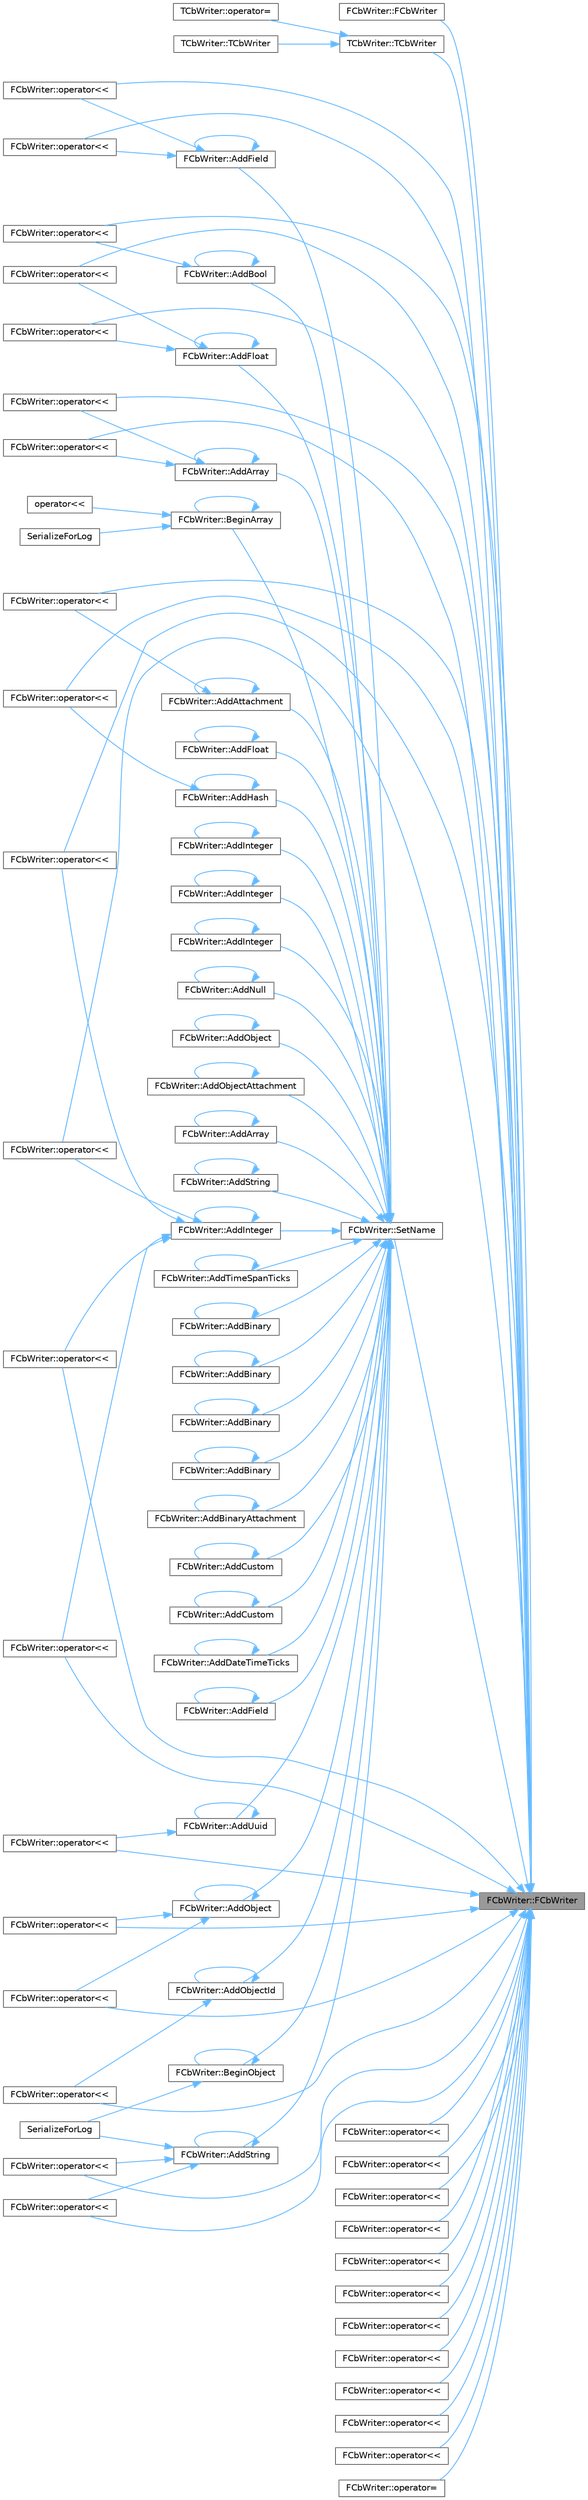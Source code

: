 digraph "FCbWriter::FCbWriter"
{
 // INTERACTIVE_SVG=YES
 // LATEX_PDF_SIZE
  bgcolor="transparent";
  edge [fontname=Helvetica,fontsize=10,labelfontname=Helvetica,labelfontsize=10];
  node [fontname=Helvetica,fontsize=10,shape=box,height=0.2,width=0.4];
  rankdir="RL";
  Node1 [id="Node000001",label="FCbWriter::FCbWriter",height=0.2,width=0.4,color="gray40", fillcolor="grey60", style="filled", fontcolor="black",tooltip=" "];
  Node1 -> Node2 [id="edge1_Node000001_Node000002",dir="back",color="steelblue1",style="solid",tooltip=" "];
  Node2 [id="Node000002",label="FCbWriter::FCbWriter",height=0.2,width=0.4,color="grey40", fillcolor="white", style="filled",URL="$dc/d63/classFCbWriter.html#a72109d11d1a66eb0aa044a43922f1386",tooltip=" "];
  Node1 -> Node3 [id="edge2_Node000001_Node000003",dir="back",color="steelblue1",style="solid",tooltip=" "];
  Node3 [id="Node000003",label="TCbWriter::TCbWriter",height=0.2,width=0.4,color="grey40", fillcolor="white", style="filled",URL="$df/d60/classTCbWriter.html#a66ee88d6eb464981d75deb3b3c006f4c",tooltip=" "];
  Node3 -> Node4 [id="edge3_Node000003_Node000004",dir="back",color="steelblue1",style="solid",tooltip=" "];
  Node4 [id="Node000004",label="TCbWriter::TCbWriter",height=0.2,width=0.4,color="grey40", fillcolor="white", style="filled",URL="$df/d60/classTCbWriter.html#ad2f22d3383fe42eb409328c09e53306c",tooltip=" "];
  Node3 -> Node5 [id="edge4_Node000003_Node000005",dir="back",color="steelblue1",style="solid",tooltip=" "];
  Node5 [id="Node000005",label="TCbWriter::operator=",height=0.2,width=0.4,color="grey40", fillcolor="white", style="filled",URL="$df/d60/classTCbWriter.html#a74ff329b6293db7cec5cc96c0d4e13cc",tooltip=" "];
  Node1 -> Node6 [id="edge5_Node000001_Node000006",dir="back",color="steelblue1",style="solid",tooltip=" "];
  Node6 [id="Node000006",label="FCbWriter::operator\<\<",height=0.2,width=0.4,color="grey40", fillcolor="white", style="filled",URL="$dc/d63/classFCbWriter.html#a9f7185df287af9c6cf93f29183c25b96",tooltip=" "];
  Node1 -> Node7 [id="edge6_Node000001_Node000007",dir="back",color="steelblue1",style="solid",tooltip=" "];
  Node7 [id="Node000007",label="FCbWriter::operator\<\<",height=0.2,width=0.4,color="grey40", fillcolor="white", style="filled",URL="$dc/d63/classFCbWriter.html#a03a1e247918d4840bb488cff7baf3e25",tooltip="Write the field name if valid in this state, otherwise write the string value."];
  Node1 -> Node8 [id="edge7_Node000001_Node000008",dir="back",color="steelblue1",style="solid",tooltip=" "];
  Node8 [id="Node000008",label="FCbWriter::operator\<\<",height=0.2,width=0.4,color="grey40", fillcolor="white", style="filled",URL="$dc/d63/classFCbWriter.html#a7b07eb77c2d0f51773c052333164d1b0",tooltip=" "];
  Node1 -> Node9 [id="edge8_Node000001_Node000009",dir="back",color="steelblue1",style="solid",tooltip=" "];
  Node9 [id="Node000009",label="FCbWriter::operator\<\<",height=0.2,width=0.4,color="grey40", fillcolor="white", style="filled",URL="$dc/d63/classFCbWriter.html#af092bef6838f6669145985bbe31fa268",tooltip=" "];
  Node1 -> Node10 [id="edge9_Node000001_Node000010",dir="back",color="steelblue1",style="solid",tooltip=" "];
  Node10 [id="Node000010",label="FCbWriter::operator\<\<",height=0.2,width=0.4,color="grey40", fillcolor="white", style="filled",URL="$dc/d63/classFCbWriter.html#a76e97e13b868de230ac1c9f25ce6b863",tooltip=" "];
  Node1 -> Node11 [id="edge10_Node000001_Node000011",dir="back",color="steelblue1",style="solid",tooltip=" "];
  Node11 [id="Node000011",label="FCbWriter::operator\<\<",height=0.2,width=0.4,color="grey40", fillcolor="white", style="filled",URL="$dc/d63/classFCbWriter.html#a53387be8b3ed57ef751dc92d11443437",tooltip=" "];
  Node1 -> Node12 [id="edge11_Node000001_Node000012",dir="back",color="steelblue1",style="solid",tooltip=" "];
  Node12 [id="Node000012",label="FCbWriter::operator\<\<",height=0.2,width=0.4,color="grey40", fillcolor="white", style="filled",URL="$dc/d63/classFCbWriter.html#abc7639397e6774f5b937078fb43b39f6",tooltip=" "];
  Node1 -> Node13 [id="edge12_Node000001_Node000013",dir="back",color="steelblue1",style="solid",tooltip=" "];
  Node13 [id="Node000013",label="FCbWriter::operator\<\<",height=0.2,width=0.4,color="grey40", fillcolor="white", style="filled",URL="$dc/d63/classFCbWriter.html#a34f26d9cf5a2c31f5043b8cadfa3ffa9",tooltip=" "];
  Node1 -> Node14 [id="edge13_Node000001_Node000014",dir="back",color="steelblue1",style="solid",tooltip=" "];
  Node14 [id="Node000014",label="FCbWriter::operator\<\<",height=0.2,width=0.4,color="grey40", fillcolor="white", style="filled",URL="$dc/d63/classFCbWriter.html#a7d40d3ff5ca086f91e5e73e8345bf385",tooltip=" "];
  Node1 -> Node15 [id="edge14_Node000001_Node000015",dir="back",color="steelblue1",style="solid",tooltip=" "];
  Node15 [id="Node000015",label="FCbWriter::operator\<\<",height=0.2,width=0.4,color="grey40", fillcolor="white", style="filled",URL="$dc/d63/classFCbWriter.html#a487323280a1ece090f41cfef46af2677",tooltip=" "];
  Node1 -> Node16 [id="edge15_Node000001_Node000016",dir="back",color="steelblue1",style="solid",tooltip=" "];
  Node16 [id="Node000016",label="FCbWriter::operator\<\<",height=0.2,width=0.4,color="grey40", fillcolor="white", style="filled",URL="$dc/d63/classFCbWriter.html#aaa923a75a6e77b45994d6cb388f70418",tooltip=" "];
  Node1 -> Node17 [id="edge16_Node000001_Node000017",dir="back",color="steelblue1",style="solid",tooltip=" "];
  Node17 [id="Node000017",label="FCbWriter::operator\<\<",height=0.2,width=0.4,color="grey40", fillcolor="white", style="filled",URL="$dc/d63/classFCbWriter.html#a9254f27182fd82ce2f2d4afd1db0b3c1",tooltip=" "];
  Node1 -> Node18 [id="edge17_Node000001_Node000018",dir="back",color="steelblue1",style="solid",tooltip=" "];
  Node18 [id="Node000018",label="FCbWriter::operator\<\<",height=0.2,width=0.4,color="grey40", fillcolor="white", style="filled",URL="$dc/d63/classFCbWriter.html#a4ec3549fa0a1d374977845a8020a3144",tooltip=" "];
  Node1 -> Node19 [id="edge18_Node000001_Node000019",dir="back",color="steelblue1",style="solid",tooltip=" "];
  Node19 [id="Node000019",label="FCbWriter::operator\<\<",height=0.2,width=0.4,color="grey40", fillcolor="white", style="filled",URL="$dc/d63/classFCbWriter.html#a977c14a2dde3d85ef587d9d2b2ae77ed",tooltip=" "];
  Node1 -> Node20 [id="edge19_Node000001_Node000020",dir="back",color="steelblue1",style="solid",tooltip=" "];
  Node20 [id="Node000020",label="FCbWriter::operator\<\<",height=0.2,width=0.4,color="grey40", fillcolor="white", style="filled",URL="$dc/d63/classFCbWriter.html#a77caee6a2812789f66571e7ec75beb2c",tooltip=" "];
  Node1 -> Node21 [id="edge20_Node000001_Node000021",dir="back",color="steelblue1",style="solid",tooltip=" "];
  Node21 [id="Node000021",label="FCbWriter::operator\<\<",height=0.2,width=0.4,color="grey40", fillcolor="white", style="filled",URL="$dc/d63/classFCbWriter.html#ac82f500fa776a9e6eb04f05eb3b35c64",tooltip=" "];
  Node1 -> Node22 [id="edge21_Node000001_Node000022",dir="back",color="steelblue1",style="solid",tooltip=" "];
  Node22 [id="Node000022",label="FCbWriter::operator\<\<",height=0.2,width=0.4,color="grey40", fillcolor="white", style="filled",URL="$dc/d63/classFCbWriter.html#a6a13cf64c4d45aeff84a8079d7e8f1c9",tooltip="Write the field name if valid in this state, otherwise write the string value."];
  Node1 -> Node23 [id="edge22_Node000001_Node000023",dir="back",color="steelblue1",style="solid",tooltip=" "];
  Node23 [id="Node000023",label="FCbWriter::operator\<\<",height=0.2,width=0.4,color="grey40", fillcolor="white", style="filled",URL="$dc/d63/classFCbWriter.html#aca2147745adf205bff17dc8486ec1a15",tooltip=" "];
  Node1 -> Node24 [id="edge23_Node000001_Node000024",dir="back",color="steelblue1",style="solid",tooltip=" "];
  Node24 [id="Node000024",label="FCbWriter::operator\<\<",height=0.2,width=0.4,color="grey40", fillcolor="white", style="filled",URL="$dc/d63/classFCbWriter.html#af90095dc5ddfe441c7158a90c31343a0",tooltip=" "];
  Node1 -> Node25 [id="edge24_Node000001_Node000025",dir="back",color="steelblue1",style="solid",tooltip=" "];
  Node25 [id="Node000025",label="FCbWriter::operator\<\<",height=0.2,width=0.4,color="grey40", fillcolor="white", style="filled",URL="$dc/d63/classFCbWriter.html#a55fd714b6b4f9cb9de2478d3a6a0128c",tooltip=" "];
  Node1 -> Node26 [id="edge25_Node000001_Node000026",dir="back",color="steelblue1",style="solid",tooltip=" "];
  Node26 [id="Node000026",label="FCbWriter::operator\<\<",height=0.2,width=0.4,color="grey40", fillcolor="white", style="filled",URL="$dc/d63/classFCbWriter.html#a9e38f02f81252981d6281196cbeff98f",tooltip=" "];
  Node1 -> Node27 [id="edge26_Node000001_Node000027",dir="back",color="steelblue1",style="solid",tooltip=" "];
  Node27 [id="Node000027",label="FCbWriter::operator\<\<",height=0.2,width=0.4,color="grey40", fillcolor="white", style="filled",URL="$dc/d63/classFCbWriter.html#af0c501dd6583d91ed63bb4a077dc2c1a",tooltip=" "];
  Node1 -> Node28 [id="edge27_Node000001_Node000028",dir="back",color="steelblue1",style="solid",tooltip=" "];
  Node28 [id="Node000028",label="FCbWriter::operator\<\<",height=0.2,width=0.4,color="grey40", fillcolor="white", style="filled",URL="$dc/d63/classFCbWriter.html#abb4fe8353ab05b6597636bd0b890d897",tooltip=" "];
  Node1 -> Node29 [id="edge28_Node000001_Node000029",dir="back",color="steelblue1",style="solid",tooltip=" "];
  Node29 [id="Node000029",label="FCbWriter::operator\<\<",height=0.2,width=0.4,color="grey40", fillcolor="white", style="filled",URL="$dc/d63/classFCbWriter.html#ad0f3fe7d50a257826d79c66364c78ed4",tooltip="Write the field name if valid in this state, otherwise write the string value."];
  Node1 -> Node30 [id="edge29_Node000001_Node000030",dir="back",color="steelblue1",style="solid",tooltip=" "];
  Node30 [id="Node000030",label="FCbWriter::operator\<\<",height=0.2,width=0.4,color="grey40", fillcolor="white", style="filled",URL="$dc/d63/classFCbWriter.html#a88cae4c5968da6772d50cc243f506d50",tooltip=" "];
  Node1 -> Node31 [id="edge30_Node000001_Node000031",dir="back",color="steelblue1",style="solid",tooltip=" "];
  Node31 [id="Node000031",label="FCbWriter::operator\<\<",height=0.2,width=0.4,color="grey40", fillcolor="white", style="filled",URL="$dc/d63/classFCbWriter.html#a72c7e5b2292628968e0f3feda3f54010",tooltip=" "];
  Node1 -> Node32 [id="edge31_Node000001_Node000032",dir="back",color="steelblue1",style="solid",tooltip=" "];
  Node32 [id="Node000032",label="FCbWriter::operator\<\<",height=0.2,width=0.4,color="grey40", fillcolor="white", style="filled",URL="$dc/d63/classFCbWriter.html#a0839d2a8eb3226dc376c7bd1c1d5b138",tooltip=" "];
  Node1 -> Node33 [id="edge32_Node000001_Node000033",dir="back",color="steelblue1",style="solid",tooltip=" "];
  Node33 [id="Node000033",label="FCbWriter::operator\<\<",height=0.2,width=0.4,color="grey40", fillcolor="white", style="filled",URL="$dc/d63/classFCbWriter.html#a3e66e62fdc3d6cc5fec9578c5adb0cbc",tooltip=" "];
  Node1 -> Node34 [id="edge33_Node000001_Node000034",dir="back",color="steelblue1",style="solid",tooltip=" "];
  Node34 [id="Node000034",label="FCbWriter::operator\<\<",height=0.2,width=0.4,color="grey40", fillcolor="white", style="filled",URL="$dc/d63/classFCbWriter.html#ac3976b596290d85e8ac534d84688a1bb",tooltip=" "];
  Node1 -> Node35 [id="edge34_Node000001_Node000035",dir="back",color="steelblue1",style="solid",tooltip=" "];
  Node35 [id="Node000035",label="FCbWriter::operator\<\<",height=0.2,width=0.4,color="grey40", fillcolor="white", style="filled",URL="$dc/d63/classFCbWriter.html#a09874fcef5ddfc97f24d2c6f172825da",tooltip=" "];
  Node1 -> Node36 [id="edge35_Node000001_Node000036",dir="back",color="steelblue1",style="solid",tooltip=" "];
  Node36 [id="Node000036",label="FCbWriter::operator=",height=0.2,width=0.4,color="grey40", fillcolor="white", style="filled",URL="$dc/d63/classFCbWriter.html#a7d5f2b639f1d88d96b3d1b79e84beb66",tooltip=" "];
  Node1 -> Node37 [id="edge36_Node000001_Node000037",dir="back",color="steelblue1",style="solid",tooltip=" "];
  Node37 [id="Node000037",label="FCbWriter::SetName",height=0.2,width=0.4,color="grey40", fillcolor="white", style="filled",URL="$dc/d63/classFCbWriter.html#afa6a3fdd3c4f59435dfceb7a0141d010",tooltip="Sets the name of the next field to be written."];
  Node37 -> Node38 [id="edge37_Node000037_Node000038",dir="back",color="steelblue1",style="solid",tooltip=" "];
  Node38 [id="Node000038",label="FCbWriter::AddArray",height=0.2,width=0.4,color="grey40", fillcolor="white", style="filled",URL="$dc/d63/classFCbWriter.html#ad0dc3c294fd5ed111676b5593993bca6",tooltip="Copy the value (not the name) of an existing array."];
  Node38 -> Node38 [id="edge38_Node000038_Node000038",dir="back",color="steelblue1",style="solid",tooltip=" "];
  Node37 -> Node39 [id="edge39_Node000037_Node000039",dir="back",color="steelblue1",style="solid",tooltip=" "];
  Node39 [id="Node000039",label="FCbWriter::AddArray",height=0.2,width=0.4,color="grey40", fillcolor="white", style="filled",URL="$dc/d63/classFCbWriter.html#af79e1c28f72c40c159facb37a52392f4",tooltip="Copy the value (not the name) of an existing array."];
  Node39 -> Node39 [id="edge40_Node000039_Node000039",dir="back",color="steelblue1",style="solid",tooltip=" "];
  Node39 -> Node9 [id="edge41_Node000039_Node000009",dir="back",color="steelblue1",style="solid",tooltip=" "];
  Node39 -> Node10 [id="edge42_Node000039_Node000010",dir="back",color="steelblue1",style="solid",tooltip=" "];
  Node37 -> Node40 [id="edge43_Node000037_Node000040",dir="back",color="steelblue1",style="solid",tooltip=" "];
  Node40 [id="Node000040",label="FCbWriter::AddAttachment",height=0.2,width=0.4,color="grey40", fillcolor="white", style="filled",URL="$dc/d63/classFCbWriter.html#afe181f3829afd13ac53242cce9c658c9",tooltip="Write a field referencing the attachment by its hash."];
  Node40 -> Node40 [id="edge44_Node000040_Node000040",dir="back",color="steelblue1",style="solid",tooltip=" "];
  Node40 -> Node11 [id="edge45_Node000040_Node000011",dir="back",color="steelblue1",style="solid",tooltip=" "];
  Node37 -> Node41 [id="edge46_Node000037_Node000041",dir="back",color="steelblue1",style="solid",tooltip=" "];
  Node41 [id="Node000041",label="FCbWriter::AddBinary",height=0.2,width=0.4,color="grey40", fillcolor="white", style="filled",URL="$dc/d63/classFCbWriter.html#a605b49328698a66b677c52330f8426d7",tooltip=" "];
  Node41 -> Node41 [id="edge47_Node000041_Node000041",dir="back",color="steelblue1",style="solid",tooltip=" "];
  Node37 -> Node42 [id="edge48_Node000037_Node000042",dir="back",color="steelblue1",style="solid",tooltip=" "];
  Node42 [id="Node000042",label="FCbWriter::AddBinary",height=0.2,width=0.4,color="grey40", fillcolor="white", style="filled",URL="$dc/d63/classFCbWriter.html#a65d8cc08bac9ebe41de1a02116df1cdb",tooltip="Write a binary field by copying the buffer."];
  Node42 -> Node42 [id="edge49_Node000042_Node000042",dir="back",color="steelblue1",style="solid",tooltip=" "];
  Node37 -> Node43 [id="edge50_Node000037_Node000043",dir="back",color="steelblue1",style="solid",tooltip=" "];
  Node43 [id="Node000043",label="FCbWriter::AddBinary",height=0.2,width=0.4,color="grey40", fillcolor="white", style="filled",URL="$dc/d63/classFCbWriter.html#a5fa2f12155e6ae986f92e9267b559708",tooltip="Write a binary field by copying Size bytes from Value."];
  Node43 -> Node43 [id="edge51_Node000043_Node000043",dir="back",color="steelblue1",style="solid",tooltip=" "];
  Node37 -> Node44 [id="edge52_Node000037_Node000044",dir="back",color="steelblue1",style="solid",tooltip=" "];
  Node44 [id="Node000044",label="FCbWriter::AddBinary",height=0.2,width=0.4,color="grey40", fillcolor="white", style="filled",URL="$dc/d63/classFCbWriter.html#a6a2bf7ff88c268eb78571ebd05e7e89c",tooltip="Write a binary field by copying the view."];
  Node44 -> Node44 [id="edge53_Node000044_Node000044",dir="back",color="steelblue1",style="solid",tooltip=" "];
  Node37 -> Node45 [id="edge54_Node000037_Node000045",dir="back",color="steelblue1",style="solid",tooltip=" "];
  Node45 [id="Node000045",label="FCbWriter::AddBinaryAttachment",height=0.2,width=0.4,color="grey40", fillcolor="white", style="filled",URL="$dc/d63/classFCbWriter.html#a1b1c53ae51d9695ea633ab39f70e3df4",tooltip="Write a field referencing a binary attachment by its hash."];
  Node45 -> Node45 [id="edge55_Node000045_Node000045",dir="back",color="steelblue1",style="solid",tooltip=" "];
  Node37 -> Node46 [id="edge56_Node000037_Node000046",dir="back",color="steelblue1",style="solid",tooltip=" "];
  Node46 [id="Node000046",label="FCbWriter::AddBool",height=0.2,width=0.4,color="grey40", fillcolor="white", style="filled",URL="$dc/d63/classFCbWriter.html#aa348dcb58dd7adb9647203c852976474",tooltip="Write a bool field."];
  Node46 -> Node46 [id="edge57_Node000046_Node000046",dir="back",color="steelblue1",style="solid",tooltip=" "];
  Node46 -> Node6 [id="edge58_Node000046_Node000006",dir="back",color="steelblue1",style="solid",tooltip=" "];
  Node37 -> Node47 [id="edge59_Node000037_Node000047",dir="back",color="steelblue1",style="solid",tooltip=" "];
  Node47 [id="Node000047",label="FCbWriter::AddCustom",height=0.2,width=0.4,color="grey40", fillcolor="white", style="filled",URL="$dc/d63/classFCbWriter.html#a9ef721d3e2a121d81a8e1896162435f2",tooltip="Write a custom field with a string sub-type identifier."];
  Node47 -> Node47 [id="edge60_Node000047_Node000047",dir="back",color="steelblue1",style="solid",tooltip=" "];
  Node37 -> Node48 [id="edge61_Node000037_Node000048",dir="back",color="steelblue1",style="solid",tooltip=" "];
  Node48 [id="Node000048",label="FCbWriter::AddCustom",height=0.2,width=0.4,color="grey40", fillcolor="white", style="filled",URL="$dc/d63/classFCbWriter.html#adfb56478d755bac62dd2571d5743dd4d",tooltip="Write a custom field with an integer sub-type identifier."];
  Node48 -> Node48 [id="edge62_Node000048_Node000048",dir="back",color="steelblue1",style="solid",tooltip=" "];
  Node37 -> Node49 [id="edge63_Node000037_Node000049",dir="back",color="steelblue1",style="solid",tooltip=" "];
  Node49 [id="Node000049",label="FCbWriter::AddDateTimeTicks",height=0.2,width=0.4,color="grey40", fillcolor="white", style="filled",URL="$dc/d63/classFCbWriter.html#a788a91e117082f3ece9f3e9e03f219e2",tooltip="Write a date/time field with the specified count of 100ns ticks since the epoch."];
  Node49 -> Node49 [id="edge64_Node000049_Node000049",dir="back",color="steelblue1",style="solid",tooltip=" "];
  Node37 -> Node50 [id="edge65_Node000037_Node000050",dir="back",color="steelblue1",style="solid",tooltip=" "];
  Node50 [id="Node000050",label="FCbWriter::AddField",height=0.2,width=0.4,color="grey40", fillcolor="white", style="filled",URL="$dc/d63/classFCbWriter.html#abf4b10290590240394adb618ff2beda8",tooltip="Copy the value (not the name) of an existing field."];
  Node50 -> Node50 [id="edge66_Node000050_Node000050",dir="back",color="steelblue1",style="solid",tooltip=" "];
  Node37 -> Node51 [id="edge67_Node000037_Node000051",dir="back",color="steelblue1",style="solid",tooltip=" "];
  Node51 [id="Node000051",label="FCbWriter::AddField",height=0.2,width=0.4,color="grey40", fillcolor="white", style="filled",URL="$dc/d63/classFCbWriter.html#a83c4a8d77dae4d9ee0ab9274455307e1",tooltip="Copy the value (not the name) of an existing field."];
  Node51 -> Node51 [id="edge68_Node000051_Node000051",dir="back",color="steelblue1",style="solid",tooltip=" "];
  Node51 -> Node12 [id="edge69_Node000051_Node000012",dir="back",color="steelblue1",style="solid",tooltip=" "];
  Node51 -> Node13 [id="edge70_Node000051_Node000013",dir="back",color="steelblue1",style="solid",tooltip=" "];
  Node37 -> Node52 [id="edge71_Node000037_Node000052",dir="back",color="steelblue1",style="solid",tooltip=" "];
  Node52 [id="Node000052",label="FCbWriter::AddFloat",height=0.2,width=0.4,color="grey40", fillcolor="white", style="filled",URL="$dc/d63/classFCbWriter.html#a3fec65a765b40883efb959fa631608b4",tooltip="Write a float field from a 64-bit float value."];
  Node52 -> Node52 [id="edge72_Node000052_Node000052",dir="back",color="steelblue1",style="solid",tooltip=" "];
  Node37 -> Node53 [id="edge73_Node000037_Node000053",dir="back",color="steelblue1",style="solid",tooltip=" "];
  Node53 [id="Node000053",label="FCbWriter::AddFloat",height=0.2,width=0.4,color="grey40", fillcolor="white", style="filled",URL="$dc/d63/classFCbWriter.html#aa65cc6f5c140169258e86a669f35fd12",tooltip="Write a float field from a 32-bit float value."];
  Node53 -> Node53 [id="edge74_Node000053_Node000053",dir="back",color="steelblue1",style="solid",tooltip=" "];
  Node53 -> Node24 [id="edge75_Node000053_Node000024",dir="back",color="steelblue1",style="solid",tooltip=" "];
  Node53 -> Node26 [id="edge76_Node000053_Node000026",dir="back",color="steelblue1",style="solid",tooltip=" "];
  Node37 -> Node54 [id="edge77_Node000037_Node000054",dir="back",color="steelblue1",style="solid",tooltip=" "];
  Node54 [id="Node000054",label="FCbWriter::AddHash",height=0.2,width=0.4,color="grey40", fillcolor="white", style="filled",URL="$dc/d63/classFCbWriter.html#ac8f30836cc362977bd3782aef75f2d77",tooltip="Write a hash field."];
  Node54 -> Node54 [id="edge78_Node000054_Node000054",dir="back",color="steelblue1",style="solid",tooltip=" "];
  Node54 -> Node18 [id="edge79_Node000054_Node000018",dir="back",color="steelblue1",style="solid",tooltip=" "];
  Node37 -> Node55 [id="edge80_Node000037_Node000055",dir="back",color="steelblue1",style="solid",tooltip=" "];
  Node55 [id="Node000055",label="FCbWriter::AddInteger",height=0.2,width=0.4,color="grey40", fillcolor="white", style="filled",URL="$dc/d63/classFCbWriter.html#a748a001b56d22da0d643383dc178c233",tooltip="Write an integer field."];
  Node55 -> Node55 [id="edge81_Node000055_Node000055",dir="back",color="steelblue1",style="solid",tooltip=" "];
  Node55 -> Node31 [id="edge82_Node000055_Node000031",dir="back",color="steelblue1",style="solid",tooltip=" "];
  Node55 -> Node32 [id="edge83_Node000055_Node000032",dir="back",color="steelblue1",style="solid",tooltip=" "];
  Node55 -> Node34 [id="edge84_Node000055_Node000034",dir="back",color="steelblue1",style="solid",tooltip=" "];
  Node55 -> Node35 [id="edge85_Node000055_Node000035",dir="back",color="steelblue1",style="solid",tooltip=" "];
  Node37 -> Node56 [id="edge86_Node000037_Node000056",dir="back",color="steelblue1",style="solid",tooltip=" "];
  Node56 [id="Node000056",label="FCbWriter::AddInteger",height=0.2,width=0.4,color="grey40", fillcolor="white", style="filled",URL="$dc/d63/classFCbWriter.html#adb8757ddb9558549602485250909433f",tooltip="Write an integer field."];
  Node56 -> Node56 [id="edge87_Node000056_Node000056",dir="back",color="steelblue1",style="solid",tooltip=" "];
  Node37 -> Node57 [id="edge88_Node000037_Node000057",dir="back",color="steelblue1",style="solid",tooltip=" "];
  Node57 [id="Node000057",label="FCbWriter::AddInteger",height=0.2,width=0.4,color="grey40", fillcolor="white", style="filled",URL="$dc/d63/classFCbWriter.html#ae7dfeff31903c1d1f800b93e8acc5a11",tooltip="Write an integer field."];
  Node57 -> Node57 [id="edge89_Node000057_Node000057",dir="back",color="steelblue1",style="solid",tooltip=" "];
  Node37 -> Node58 [id="edge90_Node000037_Node000058",dir="back",color="steelblue1",style="solid",tooltip=" "];
  Node58 [id="Node000058",label="FCbWriter::AddInteger",height=0.2,width=0.4,color="grey40", fillcolor="white", style="filled",URL="$dc/d63/classFCbWriter.html#a6e7e3c4d33a3a2d89fe7bf57e9b5d8da",tooltip="Write an integer field."];
  Node58 -> Node58 [id="edge91_Node000058_Node000058",dir="back",color="steelblue1",style="solid",tooltip=" "];
  Node37 -> Node59 [id="edge92_Node000037_Node000059",dir="back",color="steelblue1",style="solid",tooltip=" "];
  Node59 [id="Node000059",label="FCbWriter::AddNull",height=0.2,width=0.4,color="grey40", fillcolor="white", style="filled",URL="$dc/d63/classFCbWriter.html#ac4111e58dec4eaa1a254a9ce97f566a6",tooltip="Write a null field."];
  Node59 -> Node59 [id="edge93_Node000059_Node000059",dir="back",color="steelblue1",style="solid",tooltip=" "];
  Node37 -> Node60 [id="edge94_Node000037_Node000060",dir="back",color="steelblue1",style="solid",tooltip=" "];
  Node60 [id="Node000060",label="FCbWriter::AddObject",height=0.2,width=0.4,color="grey40", fillcolor="white", style="filled",URL="$dc/d63/classFCbWriter.html#a1b4cad65d26f1c8057e5bb796baffb1f",tooltip="Copy the value (not the name) of an existing object."];
  Node60 -> Node60 [id="edge95_Node000060_Node000060",dir="back",color="steelblue1",style="solid",tooltip=" "];
  Node37 -> Node61 [id="edge96_Node000037_Node000061",dir="back",color="steelblue1",style="solid",tooltip=" "];
  Node61 [id="Node000061",label="FCbWriter::AddObject",height=0.2,width=0.4,color="grey40", fillcolor="white", style="filled",URL="$dc/d63/classFCbWriter.html#aeade60a16e951b39dfaae7ba0431c426",tooltip="Copy the value (not the name) of an existing object."];
  Node61 -> Node61 [id="edge97_Node000061_Node000061",dir="back",color="steelblue1",style="solid",tooltip=" "];
  Node61 -> Node14 [id="edge98_Node000061_Node000014",dir="back",color="steelblue1",style="solid",tooltip=" "];
  Node61 -> Node16 [id="edge99_Node000061_Node000016",dir="back",color="steelblue1",style="solid",tooltip=" "];
  Node37 -> Node62 [id="edge100_Node000037_Node000062",dir="back",color="steelblue1",style="solid",tooltip=" "];
  Node62 [id="Node000062",label="FCbWriter::AddObjectAttachment",height=0.2,width=0.4,color="grey40", fillcolor="white", style="filled",URL="$dc/d63/classFCbWriter.html#adb42d38719822fc311b701eaacba4f20",tooltip="Write a field referencing an object attachment by its hash."];
  Node62 -> Node62 [id="edge101_Node000062_Node000062",dir="back",color="steelblue1",style="solid",tooltip=" "];
  Node37 -> Node63 [id="edge102_Node000037_Node000063",dir="back",color="steelblue1",style="solid",tooltip=" "];
  Node63 [id="Node000063",label="FCbWriter::AddObjectId",height=0.2,width=0.4,color="grey40", fillcolor="white", style="filled",URL="$dc/d63/classFCbWriter.html#a1090cf4863cc16b7926b30d634b284f1",tooltip="Write an ObjectId field."];
  Node63 -> Node63 [id="edge103_Node000063_Node000063",dir="back",color="steelblue1",style="solid",tooltip=" "];
  Node63 -> Node15 [id="edge104_Node000063_Node000015",dir="back",color="steelblue1",style="solid",tooltip=" "];
  Node37 -> Node64 [id="edge105_Node000037_Node000064",dir="back",color="steelblue1",style="solid",tooltip=" "];
  Node64 [id="Node000064",label="FCbWriter::AddString",height=0.2,width=0.4,color="grey40", fillcolor="white", style="filled",URL="$dc/d63/classFCbWriter.html#a98723a95da74c10c99f26c1028a05fb5",tooltip="Write a string field by copying the UTF-8 value."];
  Node64 -> Node64 [id="edge106_Node000064_Node000064",dir="back",color="steelblue1",style="solid",tooltip=" "];
  Node64 -> Node23 [id="edge107_Node000064_Node000023",dir="back",color="steelblue1",style="solid",tooltip=" "];
  Node64 -> Node30 [id="edge108_Node000064_Node000030",dir="back",color="steelblue1",style="solid",tooltip=" "];
  Node64 -> Node65 [id="edge109_Node000064_Node000065",dir="back",color="steelblue1",style="solid",tooltip=" "];
  Node65 [id="Node000065",label="SerializeForLog",height=0.2,width=0.4,color="grey40", fillcolor="white", style="filled",URL="$d6/db8/StreamableManagerError_8h.html#a9640cfc26a0fafa5e83d36b23223d787",tooltip=" "];
  Node37 -> Node66 [id="edge110_Node000037_Node000066",dir="back",color="steelblue1",style="solid",tooltip=" "];
  Node66 [id="Node000066",label="FCbWriter::AddString",height=0.2,width=0.4,color="grey40", fillcolor="white", style="filled",URL="$dc/d63/classFCbWriter.html#ae93855e95448738e5ceafc1dccf940f1",tooltip="Write a string field by converting the UTF-16 value to UTF-8."];
  Node66 -> Node66 [id="edge111_Node000066_Node000066",dir="back",color="steelblue1",style="solid",tooltip=" "];
  Node37 -> Node67 [id="edge112_Node000037_Node000067",dir="back",color="steelblue1",style="solid",tooltip=" "];
  Node67 [id="Node000067",label="FCbWriter::AddTimeSpanTicks",height=0.2,width=0.4,color="grey40", fillcolor="white", style="filled",URL="$dc/d63/classFCbWriter.html#ab75e901b8805c02a90ad3ff7d3ad92f4",tooltip="Write a time span field with the specified count of 100ns ticks."];
  Node67 -> Node67 [id="edge113_Node000067_Node000067",dir="back",color="steelblue1",style="solid",tooltip=" "];
  Node37 -> Node68 [id="edge114_Node000037_Node000068",dir="back",color="steelblue1",style="solid",tooltip=" "];
  Node68 [id="Node000068",label="FCbWriter::AddUuid",height=0.2,width=0.4,color="grey40", fillcolor="white", style="filled",URL="$dc/d63/classFCbWriter.html#a9422111bebcfd4c948f90d93a1bb97c5",tooltip="Write a UUID field."];
  Node68 -> Node68 [id="edge115_Node000068_Node000068",dir="back",color="steelblue1",style="solid",tooltip=" "];
  Node68 -> Node17 [id="edge116_Node000068_Node000017",dir="back",color="steelblue1",style="solid",tooltip=" "];
  Node37 -> Node69 [id="edge117_Node000037_Node000069",dir="back",color="steelblue1",style="solid",tooltip=" "];
  Node69 [id="Node000069",label="FCbWriter::BeginArray",height=0.2,width=0.4,color="grey40", fillcolor="white", style="filled",URL="$dc/d63/classFCbWriter.html#a4cdbc622fda56381e51ae0a493fe2b43",tooltip="Begin a new array."];
  Node69 -> Node69 [id="edge118_Node000069_Node000069",dir="back",color="steelblue1",style="solid",tooltip=" "];
  Node69 -> Node70 [id="edge119_Node000069_Node000070",dir="back",color="steelblue1",style="solid",tooltip=" "];
  Node70 [id="Node000070",label="operator\<\<",height=0.2,width=0.4,color="grey40", fillcolor="white", style="filled",URL="$d2/df2/CompactBinaryContainerSerialization_8h.html#ac4013f88d4fc47c5cb3eadaee5f8d827",tooltip=" "];
  Node69 -> Node71 [id="edge120_Node000069_Node000071",dir="back",color="steelblue1",style="solid",tooltip=" "];
  Node71 [id="Node000071",label="SerializeForLog",height=0.2,width=0.4,color="grey40", fillcolor="white", style="filled",URL="$da/d8b/StructuredLog_8h.html#aed22e31b645a65c409b8de007a54eaec",tooltip=" "];
  Node37 -> Node72 [id="edge121_Node000037_Node000072",dir="back",color="steelblue1",style="solid",tooltip=" "];
  Node72 [id="Node000072",label="FCbWriter::BeginObject",height=0.2,width=0.4,color="grey40", fillcolor="white", style="filled",URL="$dc/d63/classFCbWriter.html#ac150e54ca320647551deecda8d244842",tooltip="Begin a new object."];
  Node72 -> Node72 [id="edge122_Node000072_Node000072",dir="back",color="steelblue1",style="solid",tooltip=" "];
  Node72 -> Node65 [id="edge123_Node000072_Node000065",dir="back",color="steelblue1",style="solid",tooltip=" "];
}
